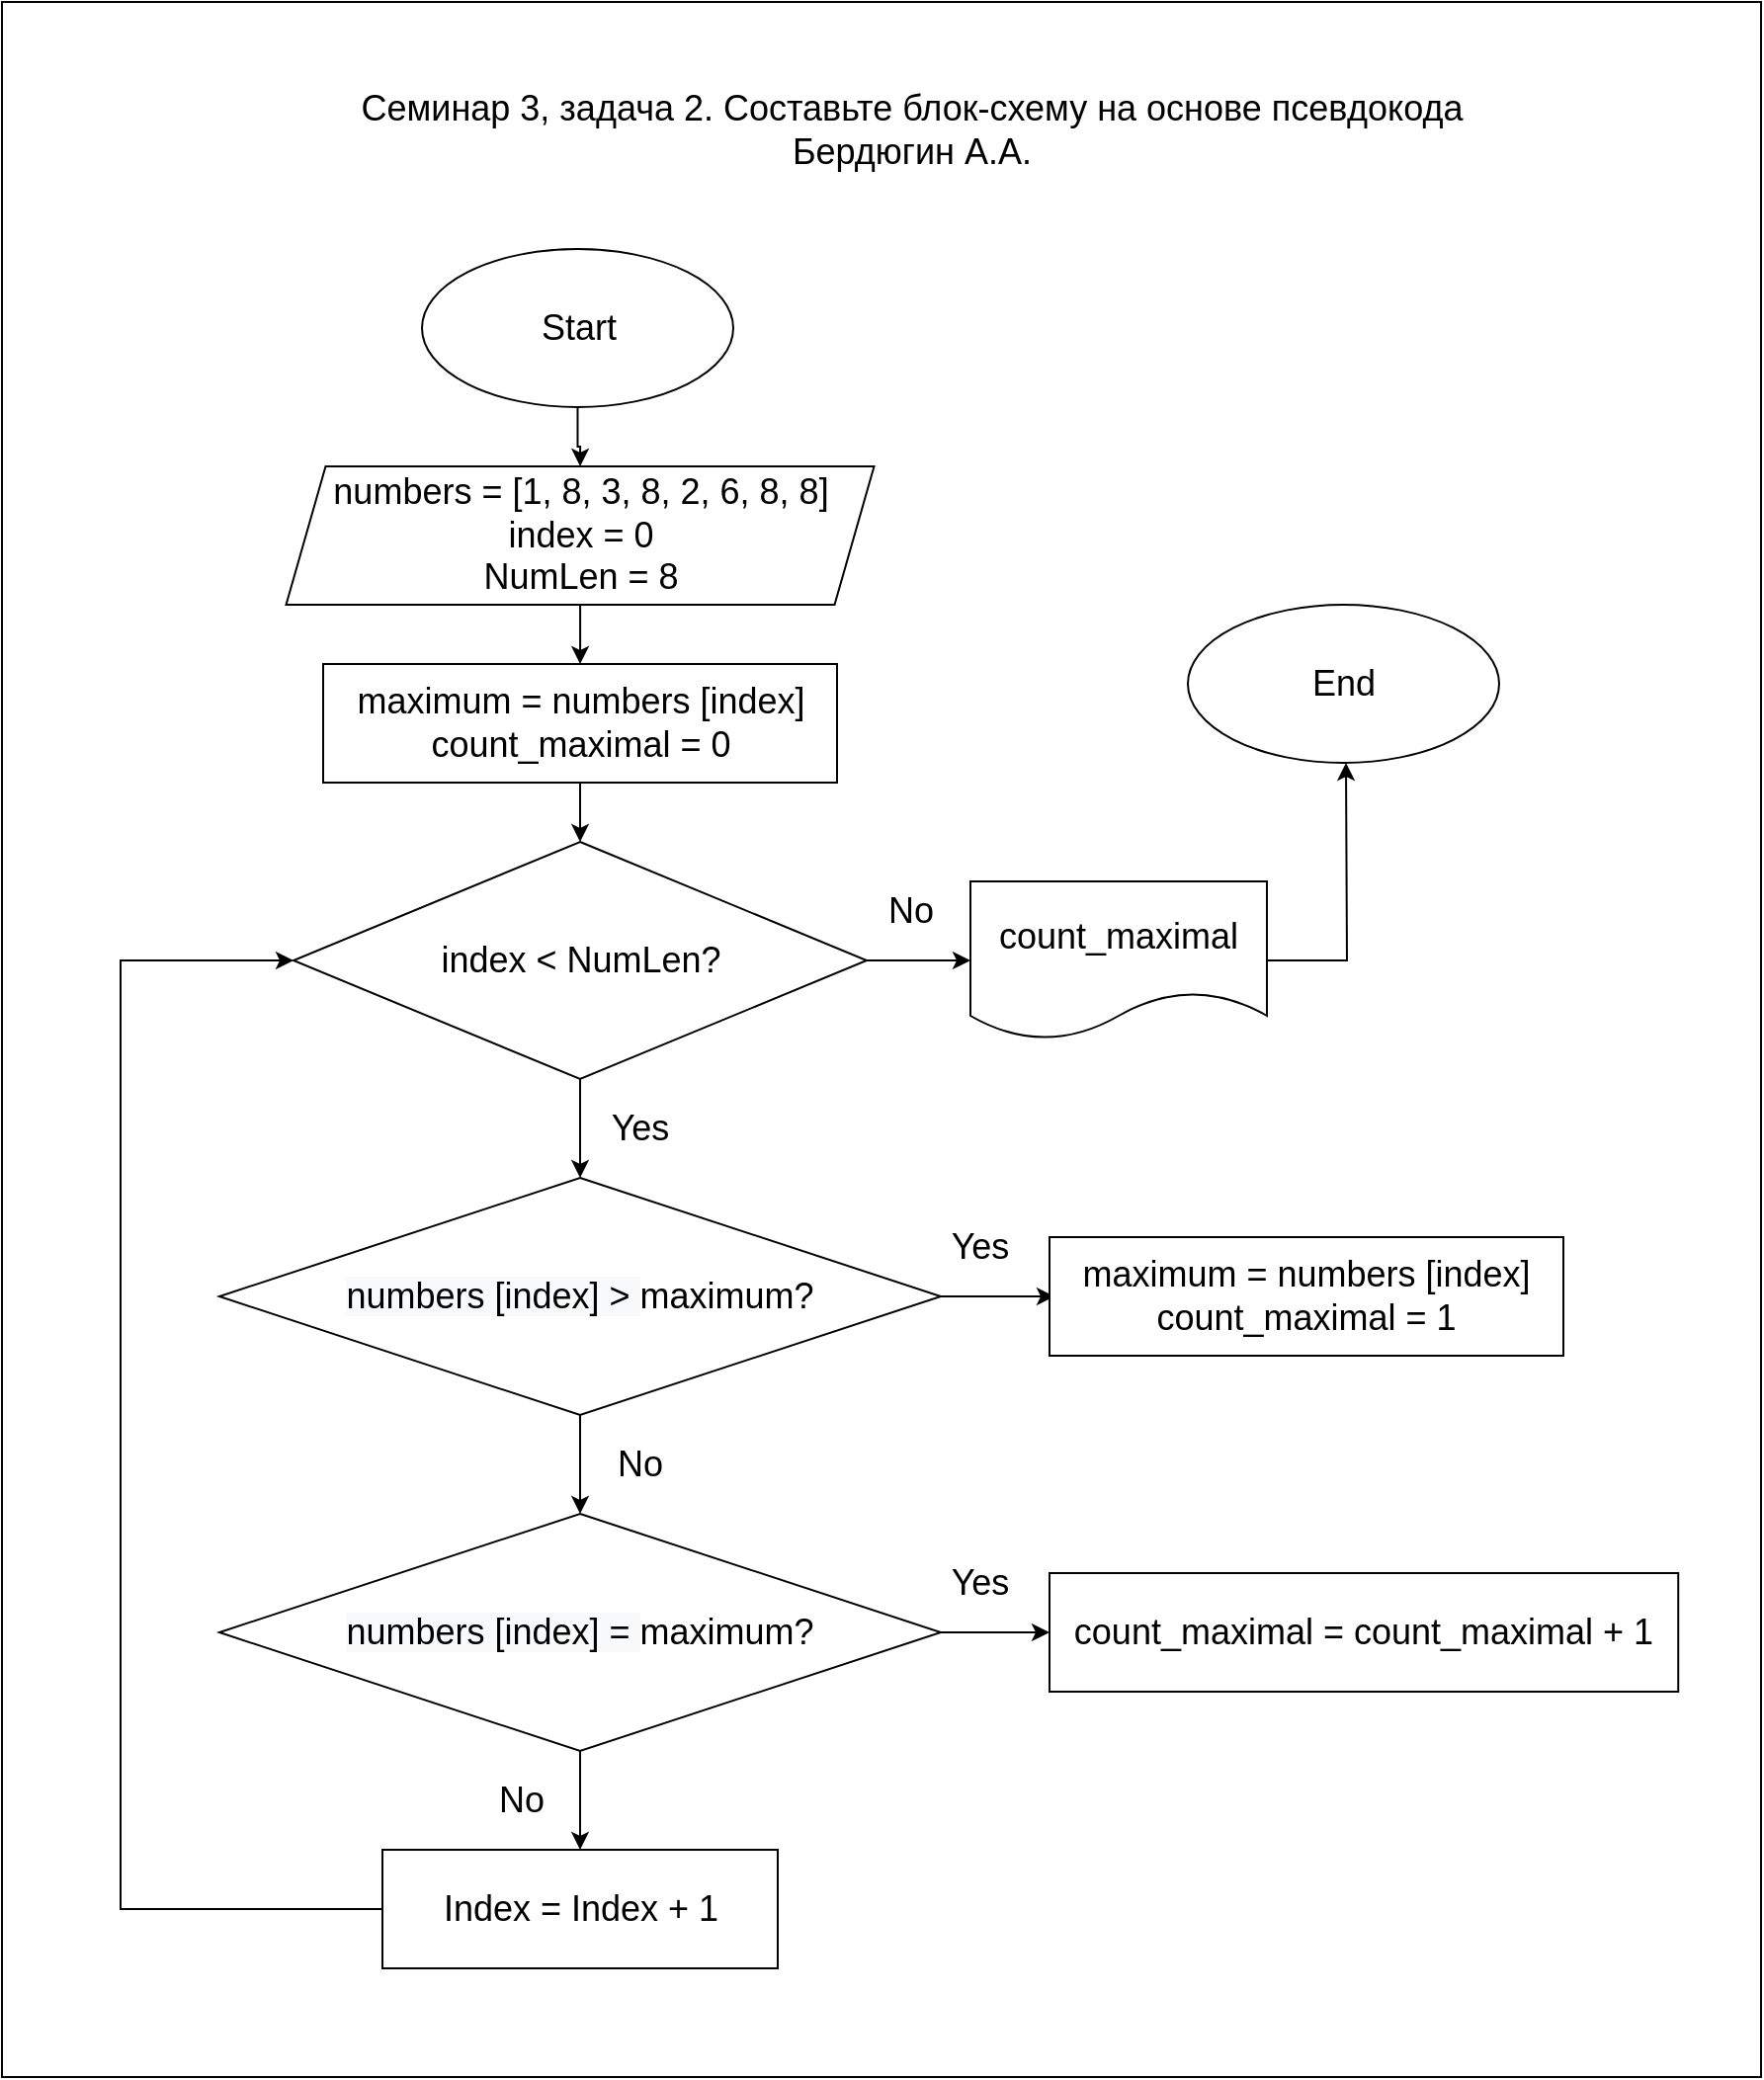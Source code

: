 <mxfile version="22.1.19" type="google">
  <diagram name="Page-1" id="edf60f1a-56cd-e834-aa8a-f176f3a09ee4">
    <mxGraphModel grid="1" page="1" gridSize="10" guides="1" tooltips="1" connect="1" arrows="1" fold="1" pageScale="1" pageWidth="900" pageHeight="1000" background="none" math="0" shadow="0">
      <root>
        <mxCell id="0" />
        <mxCell id="1" parent="0" />
        <mxCell id="itRAv-uE2gttykpcHnhK-1" value="" style="rounded=0;whiteSpace=wrap;html=1;" vertex="1" parent="1">
          <mxGeometry y="-60" width="890" height="1050" as="geometry" />
        </mxCell>
        <mxCell id="tqdT14tDcLekjKXoYSyh-2" style="edgeStyle=orthogonalEdgeStyle;rounded=0;orthogonalLoop=1;jettySize=auto;html=1;fontSize=18;" edge="1" parent="1" source="tqdT14tDcLekjKXoYSyh-1" target="tqdT14tDcLekjKXoYSyh-3">
          <mxGeometry relative="1" as="geometry">
            <mxPoint x="292.5" y="195" as="targetPoint" />
          </mxGeometry>
        </mxCell>
        <mxCell id="tqdT14tDcLekjKXoYSyh-1" value="&lt;font style=&quot;font-size: 18px;&quot;&gt;Start&lt;/font&gt;" style="ellipse;whiteSpace=wrap;html=1;" vertex="1" parent="1">
          <mxGeometry x="212.5" y="65" width="157.5" height="80" as="geometry" />
        </mxCell>
        <mxCell id="tqdT14tDcLekjKXoYSyh-4" style="edgeStyle=orthogonalEdgeStyle;rounded=0;orthogonalLoop=1;jettySize=auto;html=1;fontSize=18;" edge="1" parent="1" source="tqdT14tDcLekjKXoYSyh-3" target="tqdT14tDcLekjKXoYSyh-5">
          <mxGeometry relative="1" as="geometry">
            <mxPoint x="292.5" y="325" as="targetPoint" />
          </mxGeometry>
        </mxCell>
        <mxCell id="tqdT14tDcLekjKXoYSyh-3" value="numbers = [1, 8, 3, 8, 2, 6, 8, 8]&lt;br&gt;index = 0&lt;br&gt;NumLen = 8" style="shape=parallelogram;perimeter=parallelogramPerimeter;whiteSpace=wrap;html=1;fixedSize=1;fontSize=18;" vertex="1" parent="1">
          <mxGeometry x="143.75" y="175" width="297.5" height="70" as="geometry" />
        </mxCell>
        <mxCell id="tqdT14tDcLekjKXoYSyh-8" style="edgeStyle=orthogonalEdgeStyle;rounded=0;orthogonalLoop=1;jettySize=auto;html=1;entryX=0.5;entryY=0;entryDx=0;entryDy=0;fontSize=18;" edge="1" parent="1" source="tqdT14tDcLekjKXoYSyh-5" target="tqdT14tDcLekjKXoYSyh-7">
          <mxGeometry relative="1" as="geometry" />
        </mxCell>
        <mxCell id="tqdT14tDcLekjKXoYSyh-5" value="maximum = numbers [index]&lt;br&gt;count_maximal = 0" style="rounded=0;whiteSpace=wrap;html=1;fontSize=18;" vertex="1" parent="1">
          <mxGeometry x="162.5" y="275" width="260" height="60" as="geometry" />
        </mxCell>
        <mxCell id="tqdT14tDcLekjKXoYSyh-44" style="edgeStyle=orthogonalEdgeStyle;rounded=0;orthogonalLoop=1;jettySize=auto;html=1;exitX=1;exitY=0.5;exitDx=0;exitDy=0;entryX=0.5;entryY=1;entryDx=0;entryDy=0;fontSize=18;" edge="1" parent="1" source="tqdT14tDcLekjKXoYSyh-6">
          <mxGeometry relative="1" as="geometry">
            <mxPoint x="680" y="325" as="targetPoint" />
          </mxGeometry>
        </mxCell>
        <mxCell id="tqdT14tDcLekjKXoYSyh-6" value="count_maximal" style="shape=document;whiteSpace=wrap;html=1;boundedLbl=1;fontSize=18;" vertex="1" parent="1">
          <mxGeometry x="490" y="385" width="150" height="80" as="geometry" />
        </mxCell>
        <mxCell id="tqdT14tDcLekjKXoYSyh-9" style="edgeStyle=orthogonalEdgeStyle;rounded=0;orthogonalLoop=1;jettySize=auto;html=1;fontSize=18;" edge="1" parent="1" source="tqdT14tDcLekjKXoYSyh-7">
          <mxGeometry relative="1" as="geometry">
            <mxPoint x="490" y="425" as="targetPoint" />
          </mxGeometry>
        </mxCell>
        <mxCell id="tqdT14tDcLekjKXoYSyh-19" style="edgeStyle=orthogonalEdgeStyle;rounded=0;orthogonalLoop=1;jettySize=auto;html=1;exitX=0.5;exitY=1;exitDx=0;exitDy=0;fontSize=18;" edge="1" parent="1" source="tqdT14tDcLekjKXoYSyh-7">
          <mxGeometry relative="1" as="geometry">
            <mxPoint x="292.5" y="535" as="targetPoint" />
          </mxGeometry>
        </mxCell>
        <mxCell id="tqdT14tDcLekjKXoYSyh-7" value="index &amp;lt; NumLen?" style="rhombus;whiteSpace=wrap;html=1;fontSize=18;" vertex="1" parent="1">
          <mxGeometry x="147.5" y="365" width="290" height="120" as="geometry" />
        </mxCell>
        <mxCell id="tqdT14tDcLekjKXoYSyh-11" value="No" style="text;html=1;strokeColor=none;fillColor=none;align=center;verticalAlign=middle;whiteSpace=wrap;rounded=0;fontSize=18;" vertex="1" parent="1">
          <mxGeometry x="430" y="385" width="60" height="30" as="geometry" />
        </mxCell>
        <mxCell id="tqdT14tDcLekjKXoYSyh-13" value="Yes" style="text;html=1;strokeColor=none;fillColor=none;align=center;verticalAlign=middle;whiteSpace=wrap;rounded=0;fontSize=18;" vertex="1" parent="1">
          <mxGeometry x="292.5" y="495" width="60" height="30" as="geometry" />
        </mxCell>
        <mxCell id="tqdT14tDcLekjKXoYSyh-21" style="edgeStyle=orthogonalEdgeStyle;rounded=0;orthogonalLoop=1;jettySize=auto;html=1;fontSize=18;" edge="1" parent="1" source="tqdT14tDcLekjKXoYSyh-18">
          <mxGeometry relative="1" as="geometry">
            <mxPoint x="292.5" y="705" as="targetPoint" />
          </mxGeometry>
        </mxCell>
        <mxCell id="tqdT14tDcLekjKXoYSyh-25" style="edgeStyle=orthogonalEdgeStyle;rounded=0;orthogonalLoop=1;jettySize=auto;html=1;fontSize=18;" edge="1" parent="1" source="tqdT14tDcLekjKXoYSyh-18">
          <mxGeometry relative="1" as="geometry">
            <mxPoint x="532.5" y="595" as="targetPoint" />
          </mxGeometry>
        </mxCell>
        <mxCell id="tqdT14tDcLekjKXoYSyh-18" value="&lt;span style=&quot;color: rgb(0, 0, 0); font-family: Helvetica; font-size: 18px; font-style: normal; font-variant-ligatures: normal; font-variant-caps: normal; font-weight: 400; letter-spacing: normal; orphans: 2; text-align: center; text-indent: 0px; text-transform: none; widows: 2; word-spacing: 0px; -webkit-text-stroke-width: 0px; background-color: rgb(248, 249, 250); text-decoration-thickness: initial; text-decoration-style: initial; text-decoration-color: initial; float: none; display: inline !important;&quot;&gt;numbers [index] &amp;gt;&amp;nbsp;&lt;/span&gt;maximum?" style="rhombus;whiteSpace=wrap;html=1;fontSize=18;" vertex="1" parent="1">
          <mxGeometry x="110" y="535" width="365" height="120" as="geometry" />
        </mxCell>
        <mxCell id="tqdT14tDcLekjKXoYSyh-20" value="maximum = numbers [index]&lt;br&gt;count_maximal = 1" style="rounded=0;whiteSpace=wrap;html=1;fontSize=18;" vertex="1" parent="1">
          <mxGeometry x="530" y="565" width="260" height="60" as="geometry" />
        </mxCell>
        <mxCell id="tqdT14tDcLekjKXoYSyh-22" value="Yes" style="text;html=1;strokeColor=none;fillColor=none;align=center;verticalAlign=middle;whiteSpace=wrap;rounded=0;fontSize=18;" vertex="1" parent="1">
          <mxGeometry x="465" y="555" width="60" height="30" as="geometry" />
        </mxCell>
        <mxCell id="tqdT14tDcLekjKXoYSyh-24" value="No" style="text;html=1;strokeColor=none;fillColor=none;align=center;verticalAlign=middle;whiteSpace=wrap;rounded=0;fontSize=18;" vertex="1" parent="1">
          <mxGeometry x="292.5" y="665" width="60" height="30" as="geometry" />
        </mxCell>
        <mxCell id="tqdT14tDcLekjKXoYSyh-36" style="edgeStyle=orthogonalEdgeStyle;rounded=0;orthogonalLoop=1;jettySize=auto;html=1;fontSize=18;" edge="1" parent="1" source="tqdT14tDcLekjKXoYSyh-26">
          <mxGeometry relative="1" as="geometry">
            <mxPoint x="530" y="765.0" as="targetPoint" />
          </mxGeometry>
        </mxCell>
        <mxCell id="tqdT14tDcLekjKXoYSyh-38" style="edgeStyle=orthogonalEdgeStyle;rounded=0;orthogonalLoop=1;jettySize=auto;html=1;exitX=0.5;exitY=1;exitDx=0;exitDy=0;entryX=0.5;entryY=0;entryDx=0;entryDy=0;fontSize=18;" edge="1" parent="1" source="tqdT14tDcLekjKXoYSyh-26" target="tqdT14tDcLekjKXoYSyh-33">
          <mxGeometry relative="1" as="geometry" />
        </mxCell>
        <mxCell id="tqdT14tDcLekjKXoYSyh-26" value="&lt;span style=&quot;color: rgb(0, 0, 0); font-family: Helvetica; font-size: 18px; font-style: normal; font-variant-ligatures: normal; font-variant-caps: normal; font-weight: 400; letter-spacing: normal; orphans: 2; text-align: center; text-indent: 0px; text-transform: none; widows: 2; word-spacing: 0px; -webkit-text-stroke-width: 0px; background-color: rgb(248, 249, 250); text-decoration-thickness: initial; text-decoration-style: initial; text-decoration-color: initial; float: none; display: inline !important;&quot;&gt;numbers [index] =&amp;nbsp;&lt;/span&gt;maximum?" style="rhombus;whiteSpace=wrap;html=1;fontSize=18;" vertex="1" parent="1">
          <mxGeometry x="110" y="705" width="365" height="120" as="geometry" />
        </mxCell>
        <mxCell id="tqdT14tDcLekjKXoYSyh-28" value="count_maximal = count_maximal + 1" style="rounded=0;whiteSpace=wrap;html=1;fontSize=18;" vertex="1" parent="1">
          <mxGeometry x="530" y="735" width="318.12" height="60" as="geometry" />
        </mxCell>
        <mxCell id="tqdT14tDcLekjKXoYSyh-29" value="Yes" style="text;html=1;strokeColor=none;fillColor=none;align=center;verticalAlign=middle;whiteSpace=wrap;rounded=0;fontSize=18;" vertex="1" parent="1">
          <mxGeometry x="465" y="725" width="60" height="30" as="geometry" />
        </mxCell>
        <mxCell id="tqdT14tDcLekjKXoYSyh-31" value="No" style="text;html=1;strokeColor=none;fillColor=none;align=center;verticalAlign=middle;whiteSpace=wrap;rounded=0;fontSize=18;" vertex="1" parent="1">
          <mxGeometry x="232.5" y="835" width="60" height="30" as="geometry" />
        </mxCell>
        <mxCell id="tqdT14tDcLekjKXoYSyh-33" value="Index = Index + 1" style="rounded=0;whiteSpace=wrap;html=1;fontSize=18;" vertex="1" parent="1">
          <mxGeometry x="192.5" y="875" width="200" height="60" as="geometry" />
        </mxCell>
        <mxCell id="tqdT14tDcLekjKXoYSyh-40" value="" style="endArrow=classic;html=1;rounded=0;fontSize=18;exitX=0;exitY=0.5;exitDx=0;exitDy=0;entryX=0;entryY=0.5;entryDx=0;entryDy=0;" edge="1" parent="1" source="tqdT14tDcLekjKXoYSyh-33" target="tqdT14tDcLekjKXoYSyh-7">
          <mxGeometry width="50" height="50" relative="1" as="geometry">
            <mxPoint x="100" y="675" as="sourcePoint" />
            <mxPoint y="595" as="targetPoint" />
            <Array as="points">
              <mxPoint x="60" y="905" />
              <mxPoint x="60" y="665" />
              <mxPoint x="60" y="425" />
            </Array>
          </mxGeometry>
        </mxCell>
        <mxCell id="tqdT14tDcLekjKXoYSyh-47" value="&lt;font style=&quot;font-size: 18px;&quot;&gt;End&lt;/font&gt;" style="ellipse;whiteSpace=wrap;html=1;" vertex="1" parent="1">
          <mxGeometry x="600" y="245" width="157.5" height="80" as="geometry" />
        </mxCell>
        <mxCell id="itRAv-uE2gttykpcHnhK-2" value="&lt;font style=&quot;font-size: 18px;&quot;&gt;Семинар 3, задача 2. Составьте блок-схему на основе псевдокода&lt;br&gt;Бердюгин А.А.&lt;/font&gt;" style="text;html=1;strokeColor=none;fillColor=none;align=center;verticalAlign=middle;whiteSpace=wrap;rounded=0;" vertex="1" parent="1">
          <mxGeometry x="133.75" y="-10" width="652.5" height="30" as="geometry" />
        </mxCell>
      </root>
    </mxGraphModel>
  </diagram>
</mxfile>

